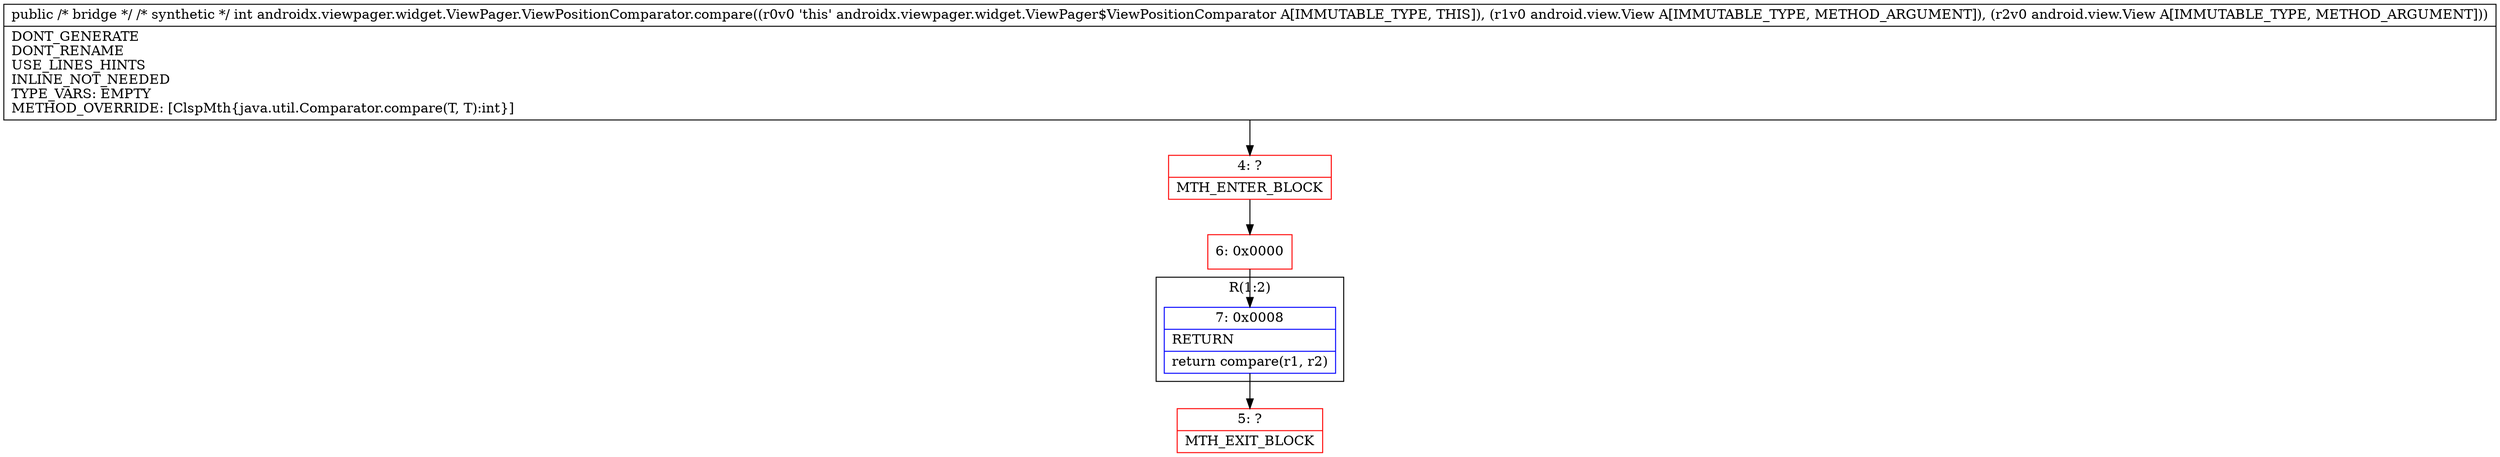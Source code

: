 digraph "CFG forandroidx.viewpager.widget.ViewPager.ViewPositionComparator.compare(Ljava\/lang\/Object;Ljava\/lang\/Object;)I" {
subgraph cluster_Region_683836264 {
label = "R(1:2)";
node [shape=record,color=blue];
Node_7 [shape=record,label="{7\:\ 0x0008|RETURN\l|return compare(r1, r2)\l}"];
}
Node_4 [shape=record,color=red,label="{4\:\ ?|MTH_ENTER_BLOCK\l}"];
Node_6 [shape=record,color=red,label="{6\:\ 0x0000}"];
Node_5 [shape=record,color=red,label="{5\:\ ?|MTH_EXIT_BLOCK\l}"];
MethodNode[shape=record,label="{public \/* bridge *\/ \/* synthetic *\/ int androidx.viewpager.widget.ViewPager.ViewPositionComparator.compare((r0v0 'this' androidx.viewpager.widget.ViewPager$ViewPositionComparator A[IMMUTABLE_TYPE, THIS]), (r1v0 android.view.View A[IMMUTABLE_TYPE, METHOD_ARGUMENT]), (r2v0 android.view.View A[IMMUTABLE_TYPE, METHOD_ARGUMENT]))  | DONT_GENERATE\lDONT_RENAME\lUSE_LINES_HINTS\lINLINE_NOT_NEEDED\lTYPE_VARS: EMPTY\lMETHOD_OVERRIDE: [ClspMth\{java.util.Comparator.compare(T, T):int\}]\l}"];
MethodNode -> Node_4;Node_7 -> Node_5;
Node_4 -> Node_6;
Node_6 -> Node_7;
}


